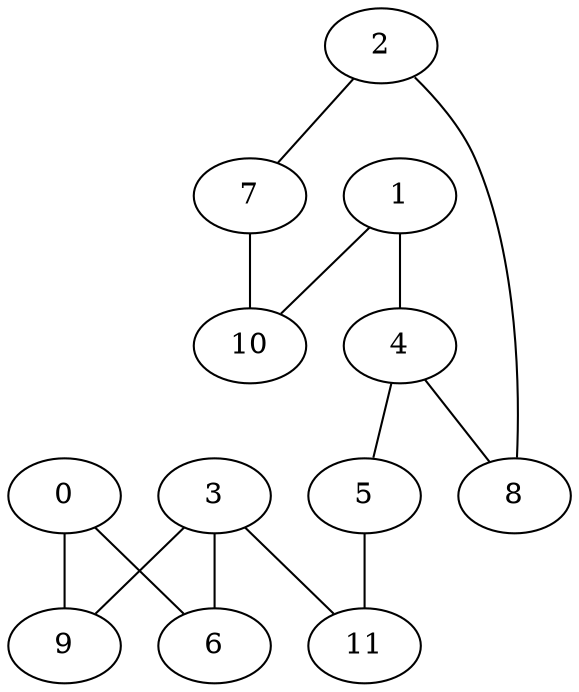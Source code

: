 graph "sampletest150-mod2_image2.bmp" {
	0	 [type=corner,
		x=61,
		y=453];
	6	 [type=corner,
		x=71,
		y=385];
	0 -- 6	 [angle0="-1.42",
		frequency=1,
		type0=line];
	9	 [type=corner,
		x=75,
		y=443];
	0 -- 9	 [angle0="-.62",
		frequency=1,
		type0=line];
	1	 [type=corner,
		x=441,
		y=411];
	4	 [type=intersection,
		x=460,
		y=408];
	1 -- 4	 [angle0="-.16",
		frequency=1,
		type0=line];
	10	 [type=corner,
		x=437,
		y=449];
	1 -- 10	 [angle0="-1.47",
		frequency=1,
		type0=line];
	2	 [type=corner,
		x=464,
		y=408];
	7	 [type=corner,
		x=455,
		y=450];
	2 -- 7	 [angle0="-1.36",
		frequency=1,
		type0=line];
	8	 [type=corner,
		x=455,
		y=398];
	2 -- 8	 [angle0=".84",
		frequency=1,
		type0=line];
	3	 [type=intersection,
		x=89,
		y=404];
	3 -- 6	 [angle0=".81",
		frequency=1,
		type0=line];
	3 -- 9	 [angle0="-1.23",
		frequency=1,
		type0=line];
	11	 [type=corner,
		x=422,
		y=58];
	3 -- 11	 [angle0="674.53",
		frequency=1,
		type0=arc];
	5	 [type=corner,
		x=428,
		y=379];
	4 -- 5	 [angle0=".74",
		frequency=1,
		type0=line];
	4 -- 8	 [angle0="1.11",
		frequency=1,
		type0=line];
	5 -- 11	 [angle0="1.55",
		frequency=1,
		type0=line];
	7 -- 10	 [angle0=".06",
		frequency=1,
		type0=line];
}
